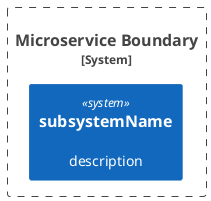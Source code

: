 @startuml
!include <C4/C4_Container>

' Define the System Boundary
System_Boundary(microserviceBoundary, "Microservice Boundary") {  
    ' Define the Service
    System(ppShellAlias, subsystemName, description, "") {
        ' Create Subsystems using a Function
        !function createSubsystem(subModuleAlias, subModuleName, subModulDescription) {
            Container(subModuleAlias, subModuleName, "Container", subModulDescription)
        }

        ' Calling subsystems defined using the function
        createSubsystem("subsystem1", "Subsystem 1", "Subsystem 1 Description")
        createSubsystem("subsystem2", "Subsystem 2", "Subsystem 2 Description")

        ' Create a relationship between the subsystems
        subsystem1 --> subsystem2
    }
}
@enduml
